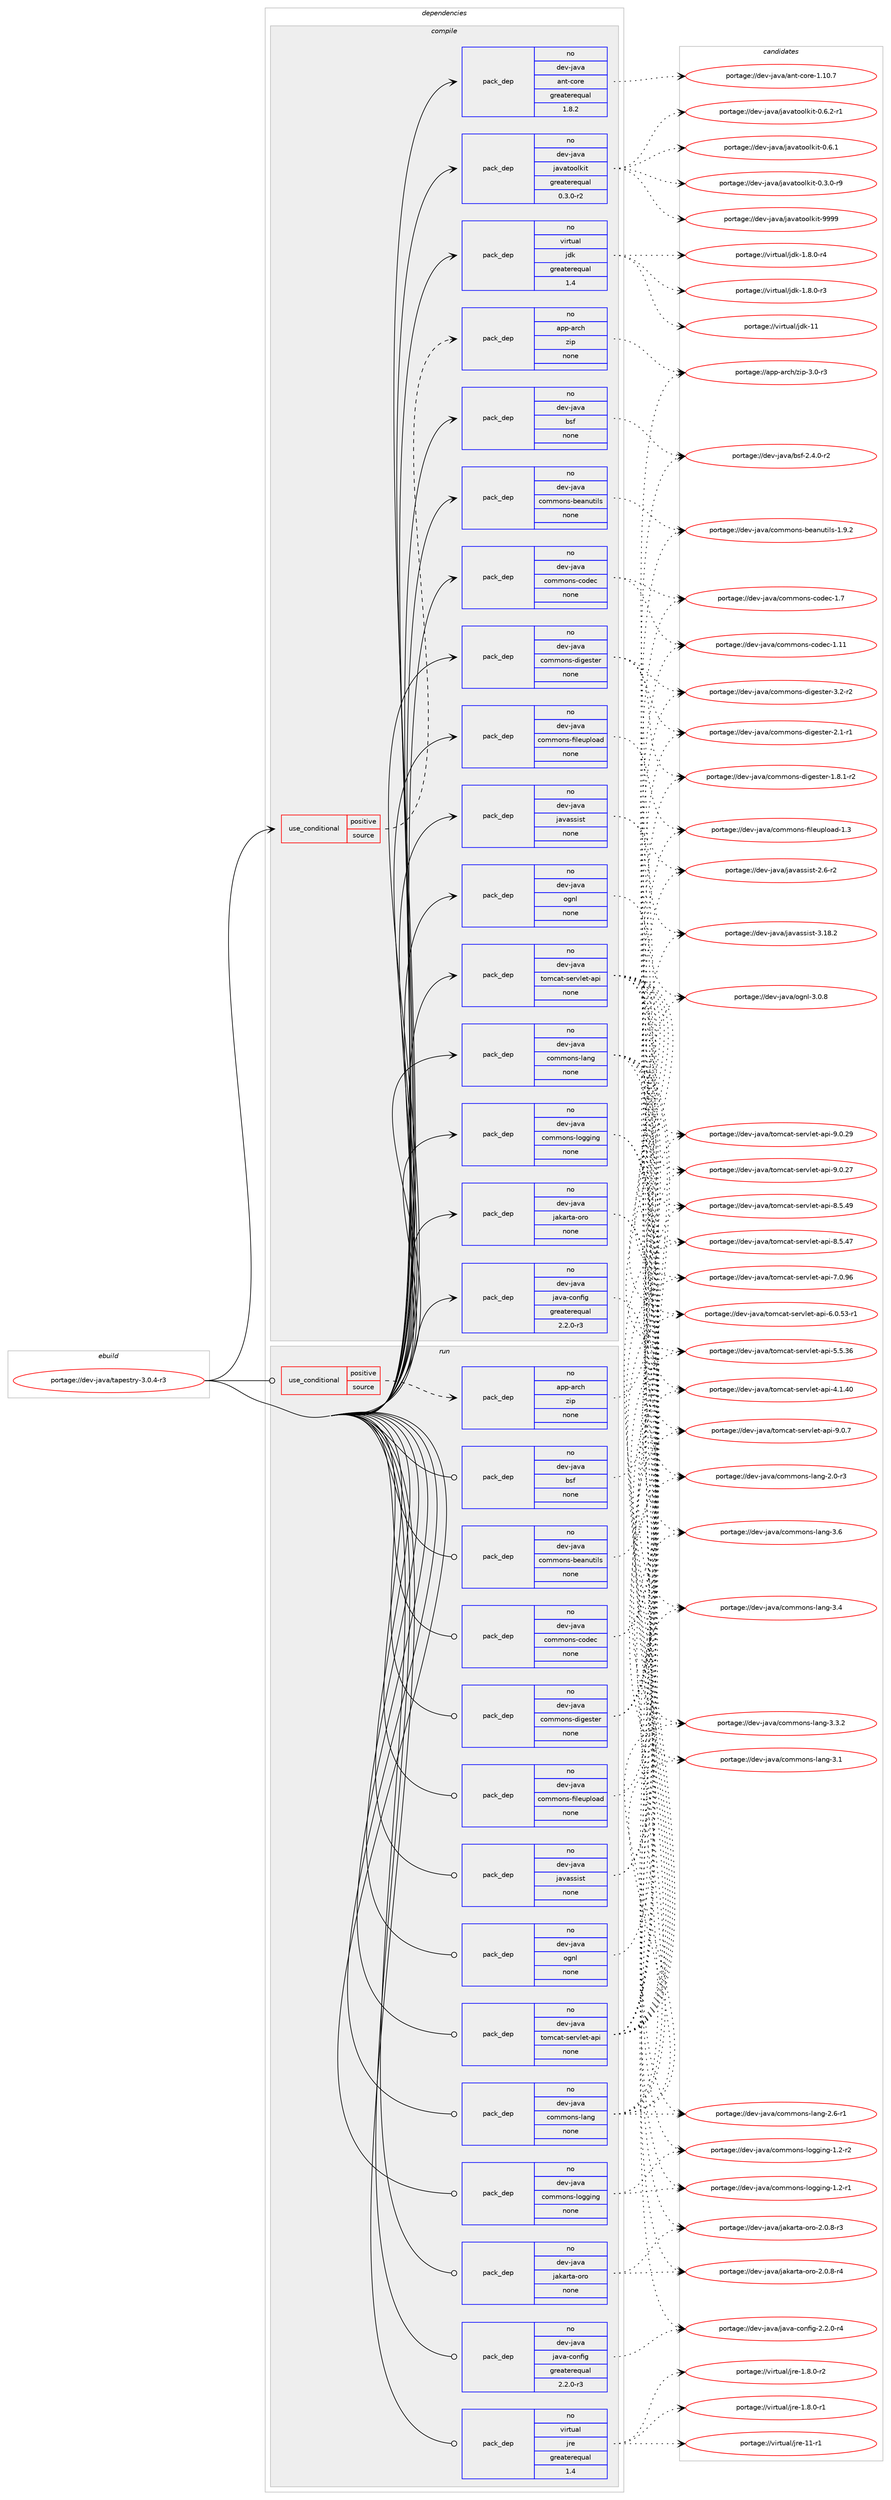 digraph prolog {

# *************
# Graph options
# *************

newrank=true;
concentrate=true;
compound=true;
graph [rankdir=LR,fontname=Helvetica,fontsize=10,ranksep=1.5];#, ranksep=2.5, nodesep=0.2];
edge  [arrowhead=vee];
node  [fontname=Helvetica,fontsize=10];

# **********
# The ebuild
# **********

subgraph cluster_leftcol {
color=gray;
label=<<i>ebuild</i>>;
id [label="portage://dev-java/tapestry-3.0.4-r3", color=red, width=4, href="../dev-java/tapestry-3.0.4-r3.svg"];
}

# ****************
# The dependencies
# ****************

subgraph cluster_midcol {
color=gray;
label=<<i>dependencies</i>>;
subgraph cluster_compile {
fillcolor="#eeeeee";
style=filled;
label=<<i>compile</i>>;
subgraph cond129150 {
dependency525650 [label=<<TABLE BORDER="0" CELLBORDER="1" CELLSPACING="0" CELLPADDING="4"><TR><TD ROWSPAN="3" CELLPADDING="10">use_conditional</TD></TR><TR><TD>positive</TD></TR><TR><TD>source</TD></TR></TABLE>>, shape=none, color=red];
subgraph pack390903 {
dependency525651 [label=<<TABLE BORDER="0" CELLBORDER="1" CELLSPACING="0" CELLPADDING="4" WIDTH="220"><TR><TD ROWSPAN="6" CELLPADDING="30">pack_dep</TD></TR><TR><TD WIDTH="110">no</TD></TR><TR><TD>app-arch</TD></TR><TR><TD>zip</TD></TR><TR><TD>none</TD></TR><TR><TD></TD></TR></TABLE>>, shape=none, color=blue];
}
dependency525650:e -> dependency525651:w [weight=20,style="dashed",arrowhead="vee"];
}
id:e -> dependency525650:w [weight=20,style="solid",arrowhead="vee"];
subgraph pack390904 {
dependency525652 [label=<<TABLE BORDER="0" CELLBORDER="1" CELLSPACING="0" CELLPADDING="4" WIDTH="220"><TR><TD ROWSPAN="6" CELLPADDING="30">pack_dep</TD></TR><TR><TD WIDTH="110">no</TD></TR><TR><TD>dev-java</TD></TR><TR><TD>ant-core</TD></TR><TR><TD>greaterequal</TD></TR><TR><TD>1.8.2</TD></TR></TABLE>>, shape=none, color=blue];
}
id:e -> dependency525652:w [weight=20,style="solid",arrowhead="vee"];
subgraph pack390905 {
dependency525653 [label=<<TABLE BORDER="0" CELLBORDER="1" CELLSPACING="0" CELLPADDING="4" WIDTH="220"><TR><TD ROWSPAN="6" CELLPADDING="30">pack_dep</TD></TR><TR><TD WIDTH="110">no</TD></TR><TR><TD>dev-java</TD></TR><TR><TD>bsf</TD></TR><TR><TD>none</TD></TR><TR><TD></TD></TR></TABLE>>, shape=none, color=blue];
}
id:e -> dependency525653:w [weight=20,style="solid",arrowhead="vee"];
subgraph pack390906 {
dependency525654 [label=<<TABLE BORDER="0" CELLBORDER="1" CELLSPACING="0" CELLPADDING="4" WIDTH="220"><TR><TD ROWSPAN="6" CELLPADDING="30">pack_dep</TD></TR><TR><TD WIDTH="110">no</TD></TR><TR><TD>dev-java</TD></TR><TR><TD>commons-beanutils</TD></TR><TR><TD>none</TD></TR><TR><TD></TD></TR></TABLE>>, shape=none, color=blue];
}
id:e -> dependency525654:w [weight=20,style="solid",arrowhead="vee"];
subgraph pack390907 {
dependency525655 [label=<<TABLE BORDER="0" CELLBORDER="1" CELLSPACING="0" CELLPADDING="4" WIDTH="220"><TR><TD ROWSPAN="6" CELLPADDING="30">pack_dep</TD></TR><TR><TD WIDTH="110">no</TD></TR><TR><TD>dev-java</TD></TR><TR><TD>commons-codec</TD></TR><TR><TD>none</TD></TR><TR><TD></TD></TR></TABLE>>, shape=none, color=blue];
}
id:e -> dependency525655:w [weight=20,style="solid",arrowhead="vee"];
subgraph pack390908 {
dependency525656 [label=<<TABLE BORDER="0" CELLBORDER="1" CELLSPACING="0" CELLPADDING="4" WIDTH="220"><TR><TD ROWSPAN="6" CELLPADDING="30">pack_dep</TD></TR><TR><TD WIDTH="110">no</TD></TR><TR><TD>dev-java</TD></TR><TR><TD>commons-digester</TD></TR><TR><TD>none</TD></TR><TR><TD></TD></TR></TABLE>>, shape=none, color=blue];
}
id:e -> dependency525656:w [weight=20,style="solid",arrowhead="vee"];
subgraph pack390909 {
dependency525657 [label=<<TABLE BORDER="0" CELLBORDER="1" CELLSPACING="0" CELLPADDING="4" WIDTH="220"><TR><TD ROWSPAN="6" CELLPADDING="30">pack_dep</TD></TR><TR><TD WIDTH="110">no</TD></TR><TR><TD>dev-java</TD></TR><TR><TD>commons-fileupload</TD></TR><TR><TD>none</TD></TR><TR><TD></TD></TR></TABLE>>, shape=none, color=blue];
}
id:e -> dependency525657:w [weight=20,style="solid",arrowhead="vee"];
subgraph pack390910 {
dependency525658 [label=<<TABLE BORDER="0" CELLBORDER="1" CELLSPACING="0" CELLPADDING="4" WIDTH="220"><TR><TD ROWSPAN="6" CELLPADDING="30">pack_dep</TD></TR><TR><TD WIDTH="110">no</TD></TR><TR><TD>dev-java</TD></TR><TR><TD>commons-lang</TD></TR><TR><TD>none</TD></TR><TR><TD></TD></TR></TABLE>>, shape=none, color=blue];
}
id:e -> dependency525658:w [weight=20,style="solid",arrowhead="vee"];
subgraph pack390911 {
dependency525659 [label=<<TABLE BORDER="0" CELLBORDER="1" CELLSPACING="0" CELLPADDING="4" WIDTH="220"><TR><TD ROWSPAN="6" CELLPADDING="30">pack_dep</TD></TR><TR><TD WIDTH="110">no</TD></TR><TR><TD>dev-java</TD></TR><TR><TD>commons-logging</TD></TR><TR><TD>none</TD></TR><TR><TD></TD></TR></TABLE>>, shape=none, color=blue];
}
id:e -> dependency525659:w [weight=20,style="solid",arrowhead="vee"];
subgraph pack390912 {
dependency525660 [label=<<TABLE BORDER="0" CELLBORDER="1" CELLSPACING="0" CELLPADDING="4" WIDTH="220"><TR><TD ROWSPAN="6" CELLPADDING="30">pack_dep</TD></TR><TR><TD WIDTH="110">no</TD></TR><TR><TD>dev-java</TD></TR><TR><TD>jakarta-oro</TD></TR><TR><TD>none</TD></TR><TR><TD></TD></TR></TABLE>>, shape=none, color=blue];
}
id:e -> dependency525660:w [weight=20,style="solid",arrowhead="vee"];
subgraph pack390913 {
dependency525661 [label=<<TABLE BORDER="0" CELLBORDER="1" CELLSPACING="0" CELLPADDING="4" WIDTH="220"><TR><TD ROWSPAN="6" CELLPADDING="30">pack_dep</TD></TR><TR><TD WIDTH="110">no</TD></TR><TR><TD>dev-java</TD></TR><TR><TD>java-config</TD></TR><TR><TD>greaterequal</TD></TR><TR><TD>2.2.0-r3</TD></TR></TABLE>>, shape=none, color=blue];
}
id:e -> dependency525661:w [weight=20,style="solid",arrowhead="vee"];
subgraph pack390914 {
dependency525662 [label=<<TABLE BORDER="0" CELLBORDER="1" CELLSPACING="0" CELLPADDING="4" WIDTH="220"><TR><TD ROWSPAN="6" CELLPADDING="30">pack_dep</TD></TR><TR><TD WIDTH="110">no</TD></TR><TR><TD>dev-java</TD></TR><TR><TD>javassist</TD></TR><TR><TD>none</TD></TR><TR><TD></TD></TR></TABLE>>, shape=none, color=blue];
}
id:e -> dependency525662:w [weight=20,style="solid",arrowhead="vee"];
subgraph pack390915 {
dependency525663 [label=<<TABLE BORDER="0" CELLBORDER="1" CELLSPACING="0" CELLPADDING="4" WIDTH="220"><TR><TD ROWSPAN="6" CELLPADDING="30">pack_dep</TD></TR><TR><TD WIDTH="110">no</TD></TR><TR><TD>dev-java</TD></TR><TR><TD>javatoolkit</TD></TR><TR><TD>greaterequal</TD></TR><TR><TD>0.3.0-r2</TD></TR></TABLE>>, shape=none, color=blue];
}
id:e -> dependency525663:w [weight=20,style="solid",arrowhead="vee"];
subgraph pack390916 {
dependency525664 [label=<<TABLE BORDER="0" CELLBORDER="1" CELLSPACING="0" CELLPADDING="4" WIDTH="220"><TR><TD ROWSPAN="6" CELLPADDING="30">pack_dep</TD></TR><TR><TD WIDTH="110">no</TD></TR><TR><TD>dev-java</TD></TR><TR><TD>ognl</TD></TR><TR><TD>none</TD></TR><TR><TD></TD></TR></TABLE>>, shape=none, color=blue];
}
id:e -> dependency525664:w [weight=20,style="solid",arrowhead="vee"];
subgraph pack390917 {
dependency525665 [label=<<TABLE BORDER="0" CELLBORDER="1" CELLSPACING="0" CELLPADDING="4" WIDTH="220"><TR><TD ROWSPAN="6" CELLPADDING="30">pack_dep</TD></TR><TR><TD WIDTH="110">no</TD></TR><TR><TD>dev-java</TD></TR><TR><TD>tomcat-servlet-api</TD></TR><TR><TD>none</TD></TR><TR><TD></TD></TR></TABLE>>, shape=none, color=blue];
}
id:e -> dependency525665:w [weight=20,style="solid",arrowhead="vee"];
subgraph pack390918 {
dependency525666 [label=<<TABLE BORDER="0" CELLBORDER="1" CELLSPACING="0" CELLPADDING="4" WIDTH="220"><TR><TD ROWSPAN="6" CELLPADDING="30">pack_dep</TD></TR><TR><TD WIDTH="110">no</TD></TR><TR><TD>virtual</TD></TR><TR><TD>jdk</TD></TR><TR><TD>greaterequal</TD></TR><TR><TD>1.4</TD></TR></TABLE>>, shape=none, color=blue];
}
id:e -> dependency525666:w [weight=20,style="solid",arrowhead="vee"];
}
subgraph cluster_compileandrun {
fillcolor="#eeeeee";
style=filled;
label=<<i>compile and run</i>>;
}
subgraph cluster_run {
fillcolor="#eeeeee";
style=filled;
label=<<i>run</i>>;
subgraph cond129151 {
dependency525667 [label=<<TABLE BORDER="0" CELLBORDER="1" CELLSPACING="0" CELLPADDING="4"><TR><TD ROWSPAN="3" CELLPADDING="10">use_conditional</TD></TR><TR><TD>positive</TD></TR><TR><TD>source</TD></TR></TABLE>>, shape=none, color=red];
subgraph pack390919 {
dependency525668 [label=<<TABLE BORDER="0" CELLBORDER="1" CELLSPACING="0" CELLPADDING="4" WIDTH="220"><TR><TD ROWSPAN="6" CELLPADDING="30">pack_dep</TD></TR><TR><TD WIDTH="110">no</TD></TR><TR><TD>app-arch</TD></TR><TR><TD>zip</TD></TR><TR><TD>none</TD></TR><TR><TD></TD></TR></TABLE>>, shape=none, color=blue];
}
dependency525667:e -> dependency525668:w [weight=20,style="dashed",arrowhead="vee"];
}
id:e -> dependency525667:w [weight=20,style="solid",arrowhead="odot"];
subgraph pack390920 {
dependency525669 [label=<<TABLE BORDER="0" CELLBORDER="1" CELLSPACING="0" CELLPADDING="4" WIDTH="220"><TR><TD ROWSPAN="6" CELLPADDING="30">pack_dep</TD></TR><TR><TD WIDTH="110">no</TD></TR><TR><TD>dev-java</TD></TR><TR><TD>bsf</TD></TR><TR><TD>none</TD></TR><TR><TD></TD></TR></TABLE>>, shape=none, color=blue];
}
id:e -> dependency525669:w [weight=20,style="solid",arrowhead="odot"];
subgraph pack390921 {
dependency525670 [label=<<TABLE BORDER="0" CELLBORDER="1" CELLSPACING="0" CELLPADDING="4" WIDTH="220"><TR><TD ROWSPAN="6" CELLPADDING="30">pack_dep</TD></TR><TR><TD WIDTH="110">no</TD></TR><TR><TD>dev-java</TD></TR><TR><TD>commons-beanutils</TD></TR><TR><TD>none</TD></TR><TR><TD></TD></TR></TABLE>>, shape=none, color=blue];
}
id:e -> dependency525670:w [weight=20,style="solid",arrowhead="odot"];
subgraph pack390922 {
dependency525671 [label=<<TABLE BORDER="0" CELLBORDER="1" CELLSPACING="0" CELLPADDING="4" WIDTH="220"><TR><TD ROWSPAN="6" CELLPADDING="30">pack_dep</TD></TR><TR><TD WIDTH="110">no</TD></TR><TR><TD>dev-java</TD></TR><TR><TD>commons-codec</TD></TR><TR><TD>none</TD></TR><TR><TD></TD></TR></TABLE>>, shape=none, color=blue];
}
id:e -> dependency525671:w [weight=20,style="solid",arrowhead="odot"];
subgraph pack390923 {
dependency525672 [label=<<TABLE BORDER="0" CELLBORDER="1" CELLSPACING="0" CELLPADDING="4" WIDTH="220"><TR><TD ROWSPAN="6" CELLPADDING="30">pack_dep</TD></TR><TR><TD WIDTH="110">no</TD></TR><TR><TD>dev-java</TD></TR><TR><TD>commons-digester</TD></TR><TR><TD>none</TD></TR><TR><TD></TD></TR></TABLE>>, shape=none, color=blue];
}
id:e -> dependency525672:w [weight=20,style="solid",arrowhead="odot"];
subgraph pack390924 {
dependency525673 [label=<<TABLE BORDER="0" CELLBORDER="1" CELLSPACING="0" CELLPADDING="4" WIDTH="220"><TR><TD ROWSPAN="6" CELLPADDING="30">pack_dep</TD></TR><TR><TD WIDTH="110">no</TD></TR><TR><TD>dev-java</TD></TR><TR><TD>commons-fileupload</TD></TR><TR><TD>none</TD></TR><TR><TD></TD></TR></TABLE>>, shape=none, color=blue];
}
id:e -> dependency525673:w [weight=20,style="solid",arrowhead="odot"];
subgraph pack390925 {
dependency525674 [label=<<TABLE BORDER="0" CELLBORDER="1" CELLSPACING="0" CELLPADDING="4" WIDTH="220"><TR><TD ROWSPAN="6" CELLPADDING="30">pack_dep</TD></TR><TR><TD WIDTH="110">no</TD></TR><TR><TD>dev-java</TD></TR><TR><TD>commons-lang</TD></TR><TR><TD>none</TD></TR><TR><TD></TD></TR></TABLE>>, shape=none, color=blue];
}
id:e -> dependency525674:w [weight=20,style="solid",arrowhead="odot"];
subgraph pack390926 {
dependency525675 [label=<<TABLE BORDER="0" CELLBORDER="1" CELLSPACING="0" CELLPADDING="4" WIDTH="220"><TR><TD ROWSPAN="6" CELLPADDING="30">pack_dep</TD></TR><TR><TD WIDTH="110">no</TD></TR><TR><TD>dev-java</TD></TR><TR><TD>commons-logging</TD></TR><TR><TD>none</TD></TR><TR><TD></TD></TR></TABLE>>, shape=none, color=blue];
}
id:e -> dependency525675:w [weight=20,style="solid",arrowhead="odot"];
subgraph pack390927 {
dependency525676 [label=<<TABLE BORDER="0" CELLBORDER="1" CELLSPACING="0" CELLPADDING="4" WIDTH="220"><TR><TD ROWSPAN="6" CELLPADDING="30">pack_dep</TD></TR><TR><TD WIDTH="110">no</TD></TR><TR><TD>dev-java</TD></TR><TR><TD>jakarta-oro</TD></TR><TR><TD>none</TD></TR><TR><TD></TD></TR></TABLE>>, shape=none, color=blue];
}
id:e -> dependency525676:w [weight=20,style="solid",arrowhead="odot"];
subgraph pack390928 {
dependency525677 [label=<<TABLE BORDER="0" CELLBORDER="1" CELLSPACING="0" CELLPADDING="4" WIDTH="220"><TR><TD ROWSPAN="6" CELLPADDING="30">pack_dep</TD></TR><TR><TD WIDTH="110">no</TD></TR><TR><TD>dev-java</TD></TR><TR><TD>java-config</TD></TR><TR><TD>greaterequal</TD></TR><TR><TD>2.2.0-r3</TD></TR></TABLE>>, shape=none, color=blue];
}
id:e -> dependency525677:w [weight=20,style="solid",arrowhead="odot"];
subgraph pack390929 {
dependency525678 [label=<<TABLE BORDER="0" CELLBORDER="1" CELLSPACING="0" CELLPADDING="4" WIDTH="220"><TR><TD ROWSPAN="6" CELLPADDING="30">pack_dep</TD></TR><TR><TD WIDTH="110">no</TD></TR><TR><TD>dev-java</TD></TR><TR><TD>javassist</TD></TR><TR><TD>none</TD></TR><TR><TD></TD></TR></TABLE>>, shape=none, color=blue];
}
id:e -> dependency525678:w [weight=20,style="solid",arrowhead="odot"];
subgraph pack390930 {
dependency525679 [label=<<TABLE BORDER="0" CELLBORDER="1" CELLSPACING="0" CELLPADDING="4" WIDTH="220"><TR><TD ROWSPAN="6" CELLPADDING="30">pack_dep</TD></TR><TR><TD WIDTH="110">no</TD></TR><TR><TD>dev-java</TD></TR><TR><TD>ognl</TD></TR><TR><TD>none</TD></TR><TR><TD></TD></TR></TABLE>>, shape=none, color=blue];
}
id:e -> dependency525679:w [weight=20,style="solid",arrowhead="odot"];
subgraph pack390931 {
dependency525680 [label=<<TABLE BORDER="0" CELLBORDER="1" CELLSPACING="0" CELLPADDING="4" WIDTH="220"><TR><TD ROWSPAN="6" CELLPADDING="30">pack_dep</TD></TR><TR><TD WIDTH="110">no</TD></TR><TR><TD>dev-java</TD></TR><TR><TD>tomcat-servlet-api</TD></TR><TR><TD>none</TD></TR><TR><TD></TD></TR></TABLE>>, shape=none, color=blue];
}
id:e -> dependency525680:w [weight=20,style="solid",arrowhead="odot"];
subgraph pack390932 {
dependency525681 [label=<<TABLE BORDER="0" CELLBORDER="1" CELLSPACING="0" CELLPADDING="4" WIDTH="220"><TR><TD ROWSPAN="6" CELLPADDING="30">pack_dep</TD></TR><TR><TD WIDTH="110">no</TD></TR><TR><TD>virtual</TD></TR><TR><TD>jre</TD></TR><TR><TD>greaterequal</TD></TR><TR><TD>1.4</TD></TR></TABLE>>, shape=none, color=blue];
}
id:e -> dependency525681:w [weight=20,style="solid",arrowhead="odot"];
}
}

# **************
# The candidates
# **************

subgraph cluster_choices {
rank=same;
color=gray;
label=<<i>candidates</i>>;

subgraph choice390903 {
color=black;
nodesep=1;
choice9711211245971149910447122105112455146484511451 [label="portage://app-arch/zip-3.0-r3", color=red, width=4,href="../app-arch/zip-3.0-r3.svg"];
dependency525651:e -> choice9711211245971149910447122105112455146484511451:w [style=dotted,weight="100"];
}
subgraph choice390904 {
color=black;
nodesep=1;
choice1001011184510697118974797110116459911111410145494649484655 [label="portage://dev-java/ant-core-1.10.7", color=red, width=4,href="../dev-java/ant-core-1.10.7.svg"];
dependency525652:e -> choice1001011184510697118974797110116459911111410145494649484655:w [style=dotted,weight="100"];
}
subgraph choice390905 {
color=black;
nodesep=1;
choice10010111845106971189747981151024550465246484511450 [label="portage://dev-java/bsf-2.4.0-r2", color=red, width=4,href="../dev-java/bsf-2.4.0-r2.svg"];
dependency525653:e -> choice10010111845106971189747981151024550465246484511450:w [style=dotted,weight="100"];
}
subgraph choice390906 {
color=black;
nodesep=1;
choice1001011184510697118974799111109109111110115459810197110117116105108115454946574650 [label="portage://dev-java/commons-beanutils-1.9.2", color=red, width=4,href="../dev-java/commons-beanutils-1.9.2.svg"];
dependency525654:e -> choice1001011184510697118974799111109109111110115459810197110117116105108115454946574650:w [style=dotted,weight="100"];
}
subgraph choice390907 {
color=black;
nodesep=1;
choice100101118451069711897479911110910911111011545991111001019945494655 [label="portage://dev-java/commons-codec-1.7", color=red, width=4,href="../dev-java/commons-codec-1.7.svg"];
choice10010111845106971189747991111091091111101154599111100101994549464949 [label="portage://dev-java/commons-codec-1.11", color=red, width=4,href="../dev-java/commons-codec-1.11.svg"];
dependency525655:e -> choice100101118451069711897479911110910911111011545991111001019945494655:w [style=dotted,weight="100"];
dependency525655:e -> choice10010111845106971189747991111091091111101154599111100101994549464949:w [style=dotted,weight="100"];
}
subgraph choice390908 {
color=black;
nodesep=1;
choice100101118451069711897479911110910911111011545100105103101115116101114455146504511450 [label="portage://dev-java/commons-digester-3.2-r2", color=red, width=4,href="../dev-java/commons-digester-3.2-r2.svg"];
choice100101118451069711897479911110910911111011545100105103101115116101114455046494511449 [label="portage://dev-java/commons-digester-2.1-r1", color=red, width=4,href="../dev-java/commons-digester-2.1-r1.svg"];
choice1001011184510697118974799111109109111110115451001051031011151161011144549465646494511450 [label="portage://dev-java/commons-digester-1.8.1-r2", color=red, width=4,href="../dev-java/commons-digester-1.8.1-r2.svg"];
dependency525656:e -> choice100101118451069711897479911110910911111011545100105103101115116101114455146504511450:w [style=dotted,weight="100"];
dependency525656:e -> choice100101118451069711897479911110910911111011545100105103101115116101114455046494511449:w [style=dotted,weight="100"];
dependency525656:e -> choice1001011184510697118974799111109109111110115451001051031011151161011144549465646494511450:w [style=dotted,weight="100"];
}
subgraph choice390909 {
color=black;
nodesep=1;
choice1001011184510697118974799111109109111110115451021051081011171121081119710045494651 [label="portage://dev-java/commons-fileupload-1.3", color=red, width=4,href="../dev-java/commons-fileupload-1.3.svg"];
dependency525657:e -> choice1001011184510697118974799111109109111110115451021051081011171121081119710045494651:w [style=dotted,weight="100"];
}
subgraph choice390910 {
color=black;
nodesep=1;
choice1001011184510697118974799111109109111110115451089711010345514654 [label="portage://dev-java/commons-lang-3.6", color=red, width=4,href="../dev-java/commons-lang-3.6.svg"];
choice1001011184510697118974799111109109111110115451089711010345514652 [label="portage://dev-java/commons-lang-3.4", color=red, width=4,href="../dev-java/commons-lang-3.4.svg"];
choice10010111845106971189747991111091091111101154510897110103455146514650 [label="portage://dev-java/commons-lang-3.3.2", color=red, width=4,href="../dev-java/commons-lang-3.3.2.svg"];
choice1001011184510697118974799111109109111110115451089711010345514649 [label="portage://dev-java/commons-lang-3.1", color=red, width=4,href="../dev-java/commons-lang-3.1.svg"];
choice10010111845106971189747991111091091111101154510897110103455046544511449 [label="portage://dev-java/commons-lang-2.6-r1", color=red, width=4,href="../dev-java/commons-lang-2.6-r1.svg"];
choice10010111845106971189747991111091091111101154510897110103455046484511451 [label="portage://dev-java/commons-lang-2.0-r3", color=red, width=4,href="../dev-java/commons-lang-2.0-r3.svg"];
dependency525658:e -> choice1001011184510697118974799111109109111110115451089711010345514654:w [style=dotted,weight="100"];
dependency525658:e -> choice1001011184510697118974799111109109111110115451089711010345514652:w [style=dotted,weight="100"];
dependency525658:e -> choice10010111845106971189747991111091091111101154510897110103455146514650:w [style=dotted,weight="100"];
dependency525658:e -> choice1001011184510697118974799111109109111110115451089711010345514649:w [style=dotted,weight="100"];
dependency525658:e -> choice10010111845106971189747991111091091111101154510897110103455046544511449:w [style=dotted,weight="100"];
dependency525658:e -> choice10010111845106971189747991111091091111101154510897110103455046484511451:w [style=dotted,weight="100"];
}
subgraph choice390911 {
color=black;
nodesep=1;
choice100101118451069711897479911110910911111011545108111103103105110103454946504511450 [label="portage://dev-java/commons-logging-1.2-r2", color=red, width=4,href="../dev-java/commons-logging-1.2-r2.svg"];
choice100101118451069711897479911110910911111011545108111103103105110103454946504511449 [label="portage://dev-java/commons-logging-1.2-r1", color=red, width=4,href="../dev-java/commons-logging-1.2-r1.svg"];
dependency525659:e -> choice100101118451069711897479911110910911111011545108111103103105110103454946504511450:w [style=dotted,weight="100"];
dependency525659:e -> choice100101118451069711897479911110910911111011545108111103103105110103454946504511449:w [style=dotted,weight="100"];
}
subgraph choice390912 {
color=black;
nodesep=1;
choice10010111845106971189747106971079711411697451111141114550464846564511452 [label="portage://dev-java/jakarta-oro-2.0.8-r4", color=red, width=4,href="../dev-java/jakarta-oro-2.0.8-r4.svg"];
choice10010111845106971189747106971079711411697451111141114550464846564511451 [label="portage://dev-java/jakarta-oro-2.0.8-r3", color=red, width=4,href="../dev-java/jakarta-oro-2.0.8-r3.svg"];
dependency525660:e -> choice10010111845106971189747106971079711411697451111141114550464846564511452:w [style=dotted,weight="100"];
dependency525660:e -> choice10010111845106971189747106971079711411697451111141114550464846564511451:w [style=dotted,weight="100"];
}
subgraph choice390913 {
color=black;
nodesep=1;
choice10010111845106971189747106971189745991111101021051034550465046484511452 [label="portage://dev-java/java-config-2.2.0-r4", color=red, width=4,href="../dev-java/java-config-2.2.0-r4.svg"];
dependency525661:e -> choice10010111845106971189747106971189745991111101021051034550465046484511452:w [style=dotted,weight="100"];
}
subgraph choice390914 {
color=black;
nodesep=1;
choice10010111845106971189747106971189711511510511511645514649564650 [label="portage://dev-java/javassist-3.18.2", color=red, width=4,href="../dev-java/javassist-3.18.2.svg"];
choice100101118451069711897471069711897115115105115116455046544511450 [label="portage://dev-java/javassist-2.6-r2", color=red, width=4,href="../dev-java/javassist-2.6-r2.svg"];
dependency525662:e -> choice10010111845106971189747106971189711511510511511645514649564650:w [style=dotted,weight="100"];
dependency525662:e -> choice100101118451069711897471069711897115115105115116455046544511450:w [style=dotted,weight="100"];
}
subgraph choice390915 {
color=black;
nodesep=1;
choice1001011184510697118974710697118971161111111081071051164557575757 [label="portage://dev-java/javatoolkit-9999", color=red, width=4,href="../dev-java/javatoolkit-9999.svg"];
choice1001011184510697118974710697118971161111111081071051164548465446504511449 [label="portage://dev-java/javatoolkit-0.6.2-r1", color=red, width=4,href="../dev-java/javatoolkit-0.6.2-r1.svg"];
choice100101118451069711897471069711897116111111108107105116454846544649 [label="portage://dev-java/javatoolkit-0.6.1", color=red, width=4,href="../dev-java/javatoolkit-0.6.1.svg"];
choice1001011184510697118974710697118971161111111081071051164548465146484511457 [label="portage://dev-java/javatoolkit-0.3.0-r9", color=red, width=4,href="../dev-java/javatoolkit-0.3.0-r9.svg"];
dependency525663:e -> choice1001011184510697118974710697118971161111111081071051164557575757:w [style=dotted,weight="100"];
dependency525663:e -> choice1001011184510697118974710697118971161111111081071051164548465446504511449:w [style=dotted,weight="100"];
dependency525663:e -> choice100101118451069711897471069711897116111111108107105116454846544649:w [style=dotted,weight="100"];
dependency525663:e -> choice1001011184510697118974710697118971161111111081071051164548465146484511457:w [style=dotted,weight="100"];
}
subgraph choice390916 {
color=black;
nodesep=1;
choice10010111845106971189747111103110108455146484656 [label="portage://dev-java/ognl-3.0.8", color=red, width=4,href="../dev-java/ognl-3.0.8.svg"];
dependency525664:e -> choice10010111845106971189747111103110108455146484656:w [style=dotted,weight="100"];
}
subgraph choice390917 {
color=black;
nodesep=1;
choice100101118451069711897471161111099997116451151011141181081011164597112105455746484655 [label="portage://dev-java/tomcat-servlet-api-9.0.7", color=red, width=4,href="../dev-java/tomcat-servlet-api-9.0.7.svg"];
choice10010111845106971189747116111109999711645115101114118108101116459711210545574648465057 [label="portage://dev-java/tomcat-servlet-api-9.0.29", color=red, width=4,href="../dev-java/tomcat-servlet-api-9.0.29.svg"];
choice10010111845106971189747116111109999711645115101114118108101116459711210545574648465055 [label="portage://dev-java/tomcat-servlet-api-9.0.27", color=red, width=4,href="../dev-java/tomcat-servlet-api-9.0.27.svg"];
choice10010111845106971189747116111109999711645115101114118108101116459711210545564653465257 [label="portage://dev-java/tomcat-servlet-api-8.5.49", color=red, width=4,href="../dev-java/tomcat-servlet-api-8.5.49.svg"];
choice10010111845106971189747116111109999711645115101114118108101116459711210545564653465255 [label="portage://dev-java/tomcat-servlet-api-8.5.47", color=red, width=4,href="../dev-java/tomcat-servlet-api-8.5.47.svg"];
choice10010111845106971189747116111109999711645115101114118108101116459711210545554648465754 [label="portage://dev-java/tomcat-servlet-api-7.0.96", color=red, width=4,href="../dev-java/tomcat-servlet-api-7.0.96.svg"];
choice100101118451069711897471161111099997116451151011141181081011164597112105455446484653514511449 [label="portage://dev-java/tomcat-servlet-api-6.0.53-r1", color=red, width=4,href="../dev-java/tomcat-servlet-api-6.0.53-r1.svg"];
choice10010111845106971189747116111109999711645115101114118108101116459711210545534653465154 [label="portage://dev-java/tomcat-servlet-api-5.5.36", color=red, width=4,href="../dev-java/tomcat-servlet-api-5.5.36.svg"];
choice10010111845106971189747116111109999711645115101114118108101116459711210545524649465248 [label="portage://dev-java/tomcat-servlet-api-4.1.40", color=red, width=4,href="../dev-java/tomcat-servlet-api-4.1.40.svg"];
dependency525665:e -> choice100101118451069711897471161111099997116451151011141181081011164597112105455746484655:w [style=dotted,weight="100"];
dependency525665:e -> choice10010111845106971189747116111109999711645115101114118108101116459711210545574648465057:w [style=dotted,weight="100"];
dependency525665:e -> choice10010111845106971189747116111109999711645115101114118108101116459711210545574648465055:w [style=dotted,weight="100"];
dependency525665:e -> choice10010111845106971189747116111109999711645115101114118108101116459711210545564653465257:w [style=dotted,weight="100"];
dependency525665:e -> choice10010111845106971189747116111109999711645115101114118108101116459711210545564653465255:w [style=dotted,weight="100"];
dependency525665:e -> choice10010111845106971189747116111109999711645115101114118108101116459711210545554648465754:w [style=dotted,weight="100"];
dependency525665:e -> choice100101118451069711897471161111099997116451151011141181081011164597112105455446484653514511449:w [style=dotted,weight="100"];
dependency525665:e -> choice10010111845106971189747116111109999711645115101114118108101116459711210545534653465154:w [style=dotted,weight="100"];
dependency525665:e -> choice10010111845106971189747116111109999711645115101114118108101116459711210545524649465248:w [style=dotted,weight="100"];
}
subgraph choice390918 {
color=black;
nodesep=1;
choice1181051141161179710847106100107454949 [label="portage://virtual/jdk-11", color=red, width=4,href="../virtual/jdk-11.svg"];
choice11810511411611797108471061001074549465646484511452 [label="portage://virtual/jdk-1.8.0-r4", color=red, width=4,href="../virtual/jdk-1.8.0-r4.svg"];
choice11810511411611797108471061001074549465646484511451 [label="portage://virtual/jdk-1.8.0-r3", color=red, width=4,href="../virtual/jdk-1.8.0-r3.svg"];
dependency525666:e -> choice1181051141161179710847106100107454949:w [style=dotted,weight="100"];
dependency525666:e -> choice11810511411611797108471061001074549465646484511452:w [style=dotted,weight="100"];
dependency525666:e -> choice11810511411611797108471061001074549465646484511451:w [style=dotted,weight="100"];
}
subgraph choice390919 {
color=black;
nodesep=1;
choice9711211245971149910447122105112455146484511451 [label="portage://app-arch/zip-3.0-r3", color=red, width=4,href="../app-arch/zip-3.0-r3.svg"];
dependency525668:e -> choice9711211245971149910447122105112455146484511451:w [style=dotted,weight="100"];
}
subgraph choice390920 {
color=black;
nodesep=1;
choice10010111845106971189747981151024550465246484511450 [label="portage://dev-java/bsf-2.4.0-r2", color=red, width=4,href="../dev-java/bsf-2.4.0-r2.svg"];
dependency525669:e -> choice10010111845106971189747981151024550465246484511450:w [style=dotted,weight="100"];
}
subgraph choice390921 {
color=black;
nodesep=1;
choice1001011184510697118974799111109109111110115459810197110117116105108115454946574650 [label="portage://dev-java/commons-beanutils-1.9.2", color=red, width=4,href="../dev-java/commons-beanutils-1.9.2.svg"];
dependency525670:e -> choice1001011184510697118974799111109109111110115459810197110117116105108115454946574650:w [style=dotted,weight="100"];
}
subgraph choice390922 {
color=black;
nodesep=1;
choice100101118451069711897479911110910911111011545991111001019945494655 [label="portage://dev-java/commons-codec-1.7", color=red, width=4,href="../dev-java/commons-codec-1.7.svg"];
choice10010111845106971189747991111091091111101154599111100101994549464949 [label="portage://dev-java/commons-codec-1.11", color=red, width=4,href="../dev-java/commons-codec-1.11.svg"];
dependency525671:e -> choice100101118451069711897479911110910911111011545991111001019945494655:w [style=dotted,weight="100"];
dependency525671:e -> choice10010111845106971189747991111091091111101154599111100101994549464949:w [style=dotted,weight="100"];
}
subgraph choice390923 {
color=black;
nodesep=1;
choice100101118451069711897479911110910911111011545100105103101115116101114455146504511450 [label="portage://dev-java/commons-digester-3.2-r2", color=red, width=4,href="../dev-java/commons-digester-3.2-r2.svg"];
choice100101118451069711897479911110910911111011545100105103101115116101114455046494511449 [label="portage://dev-java/commons-digester-2.1-r1", color=red, width=4,href="../dev-java/commons-digester-2.1-r1.svg"];
choice1001011184510697118974799111109109111110115451001051031011151161011144549465646494511450 [label="portage://dev-java/commons-digester-1.8.1-r2", color=red, width=4,href="../dev-java/commons-digester-1.8.1-r2.svg"];
dependency525672:e -> choice100101118451069711897479911110910911111011545100105103101115116101114455146504511450:w [style=dotted,weight="100"];
dependency525672:e -> choice100101118451069711897479911110910911111011545100105103101115116101114455046494511449:w [style=dotted,weight="100"];
dependency525672:e -> choice1001011184510697118974799111109109111110115451001051031011151161011144549465646494511450:w [style=dotted,weight="100"];
}
subgraph choice390924 {
color=black;
nodesep=1;
choice1001011184510697118974799111109109111110115451021051081011171121081119710045494651 [label="portage://dev-java/commons-fileupload-1.3", color=red, width=4,href="../dev-java/commons-fileupload-1.3.svg"];
dependency525673:e -> choice1001011184510697118974799111109109111110115451021051081011171121081119710045494651:w [style=dotted,weight="100"];
}
subgraph choice390925 {
color=black;
nodesep=1;
choice1001011184510697118974799111109109111110115451089711010345514654 [label="portage://dev-java/commons-lang-3.6", color=red, width=4,href="../dev-java/commons-lang-3.6.svg"];
choice1001011184510697118974799111109109111110115451089711010345514652 [label="portage://dev-java/commons-lang-3.4", color=red, width=4,href="../dev-java/commons-lang-3.4.svg"];
choice10010111845106971189747991111091091111101154510897110103455146514650 [label="portage://dev-java/commons-lang-3.3.2", color=red, width=4,href="../dev-java/commons-lang-3.3.2.svg"];
choice1001011184510697118974799111109109111110115451089711010345514649 [label="portage://dev-java/commons-lang-3.1", color=red, width=4,href="../dev-java/commons-lang-3.1.svg"];
choice10010111845106971189747991111091091111101154510897110103455046544511449 [label="portage://dev-java/commons-lang-2.6-r1", color=red, width=4,href="../dev-java/commons-lang-2.6-r1.svg"];
choice10010111845106971189747991111091091111101154510897110103455046484511451 [label="portage://dev-java/commons-lang-2.0-r3", color=red, width=4,href="../dev-java/commons-lang-2.0-r3.svg"];
dependency525674:e -> choice1001011184510697118974799111109109111110115451089711010345514654:w [style=dotted,weight="100"];
dependency525674:e -> choice1001011184510697118974799111109109111110115451089711010345514652:w [style=dotted,weight="100"];
dependency525674:e -> choice10010111845106971189747991111091091111101154510897110103455146514650:w [style=dotted,weight="100"];
dependency525674:e -> choice1001011184510697118974799111109109111110115451089711010345514649:w [style=dotted,weight="100"];
dependency525674:e -> choice10010111845106971189747991111091091111101154510897110103455046544511449:w [style=dotted,weight="100"];
dependency525674:e -> choice10010111845106971189747991111091091111101154510897110103455046484511451:w [style=dotted,weight="100"];
}
subgraph choice390926 {
color=black;
nodesep=1;
choice100101118451069711897479911110910911111011545108111103103105110103454946504511450 [label="portage://dev-java/commons-logging-1.2-r2", color=red, width=4,href="../dev-java/commons-logging-1.2-r2.svg"];
choice100101118451069711897479911110910911111011545108111103103105110103454946504511449 [label="portage://dev-java/commons-logging-1.2-r1", color=red, width=4,href="../dev-java/commons-logging-1.2-r1.svg"];
dependency525675:e -> choice100101118451069711897479911110910911111011545108111103103105110103454946504511450:w [style=dotted,weight="100"];
dependency525675:e -> choice100101118451069711897479911110910911111011545108111103103105110103454946504511449:w [style=dotted,weight="100"];
}
subgraph choice390927 {
color=black;
nodesep=1;
choice10010111845106971189747106971079711411697451111141114550464846564511452 [label="portage://dev-java/jakarta-oro-2.0.8-r4", color=red, width=4,href="../dev-java/jakarta-oro-2.0.8-r4.svg"];
choice10010111845106971189747106971079711411697451111141114550464846564511451 [label="portage://dev-java/jakarta-oro-2.0.8-r3", color=red, width=4,href="../dev-java/jakarta-oro-2.0.8-r3.svg"];
dependency525676:e -> choice10010111845106971189747106971079711411697451111141114550464846564511452:w [style=dotted,weight="100"];
dependency525676:e -> choice10010111845106971189747106971079711411697451111141114550464846564511451:w [style=dotted,weight="100"];
}
subgraph choice390928 {
color=black;
nodesep=1;
choice10010111845106971189747106971189745991111101021051034550465046484511452 [label="portage://dev-java/java-config-2.2.0-r4", color=red, width=4,href="../dev-java/java-config-2.2.0-r4.svg"];
dependency525677:e -> choice10010111845106971189747106971189745991111101021051034550465046484511452:w [style=dotted,weight="100"];
}
subgraph choice390929 {
color=black;
nodesep=1;
choice10010111845106971189747106971189711511510511511645514649564650 [label="portage://dev-java/javassist-3.18.2", color=red, width=4,href="../dev-java/javassist-3.18.2.svg"];
choice100101118451069711897471069711897115115105115116455046544511450 [label="portage://dev-java/javassist-2.6-r2", color=red, width=4,href="../dev-java/javassist-2.6-r2.svg"];
dependency525678:e -> choice10010111845106971189747106971189711511510511511645514649564650:w [style=dotted,weight="100"];
dependency525678:e -> choice100101118451069711897471069711897115115105115116455046544511450:w [style=dotted,weight="100"];
}
subgraph choice390930 {
color=black;
nodesep=1;
choice10010111845106971189747111103110108455146484656 [label="portage://dev-java/ognl-3.0.8", color=red, width=4,href="../dev-java/ognl-3.0.8.svg"];
dependency525679:e -> choice10010111845106971189747111103110108455146484656:w [style=dotted,weight="100"];
}
subgraph choice390931 {
color=black;
nodesep=1;
choice100101118451069711897471161111099997116451151011141181081011164597112105455746484655 [label="portage://dev-java/tomcat-servlet-api-9.0.7", color=red, width=4,href="../dev-java/tomcat-servlet-api-9.0.7.svg"];
choice10010111845106971189747116111109999711645115101114118108101116459711210545574648465057 [label="portage://dev-java/tomcat-servlet-api-9.0.29", color=red, width=4,href="../dev-java/tomcat-servlet-api-9.0.29.svg"];
choice10010111845106971189747116111109999711645115101114118108101116459711210545574648465055 [label="portage://dev-java/tomcat-servlet-api-9.0.27", color=red, width=4,href="../dev-java/tomcat-servlet-api-9.0.27.svg"];
choice10010111845106971189747116111109999711645115101114118108101116459711210545564653465257 [label="portage://dev-java/tomcat-servlet-api-8.5.49", color=red, width=4,href="../dev-java/tomcat-servlet-api-8.5.49.svg"];
choice10010111845106971189747116111109999711645115101114118108101116459711210545564653465255 [label="portage://dev-java/tomcat-servlet-api-8.5.47", color=red, width=4,href="../dev-java/tomcat-servlet-api-8.5.47.svg"];
choice10010111845106971189747116111109999711645115101114118108101116459711210545554648465754 [label="portage://dev-java/tomcat-servlet-api-7.0.96", color=red, width=4,href="../dev-java/tomcat-servlet-api-7.0.96.svg"];
choice100101118451069711897471161111099997116451151011141181081011164597112105455446484653514511449 [label="portage://dev-java/tomcat-servlet-api-6.0.53-r1", color=red, width=4,href="../dev-java/tomcat-servlet-api-6.0.53-r1.svg"];
choice10010111845106971189747116111109999711645115101114118108101116459711210545534653465154 [label="portage://dev-java/tomcat-servlet-api-5.5.36", color=red, width=4,href="../dev-java/tomcat-servlet-api-5.5.36.svg"];
choice10010111845106971189747116111109999711645115101114118108101116459711210545524649465248 [label="portage://dev-java/tomcat-servlet-api-4.1.40", color=red, width=4,href="../dev-java/tomcat-servlet-api-4.1.40.svg"];
dependency525680:e -> choice100101118451069711897471161111099997116451151011141181081011164597112105455746484655:w [style=dotted,weight="100"];
dependency525680:e -> choice10010111845106971189747116111109999711645115101114118108101116459711210545574648465057:w [style=dotted,weight="100"];
dependency525680:e -> choice10010111845106971189747116111109999711645115101114118108101116459711210545574648465055:w [style=dotted,weight="100"];
dependency525680:e -> choice10010111845106971189747116111109999711645115101114118108101116459711210545564653465257:w [style=dotted,weight="100"];
dependency525680:e -> choice10010111845106971189747116111109999711645115101114118108101116459711210545564653465255:w [style=dotted,weight="100"];
dependency525680:e -> choice10010111845106971189747116111109999711645115101114118108101116459711210545554648465754:w [style=dotted,weight="100"];
dependency525680:e -> choice100101118451069711897471161111099997116451151011141181081011164597112105455446484653514511449:w [style=dotted,weight="100"];
dependency525680:e -> choice10010111845106971189747116111109999711645115101114118108101116459711210545534653465154:w [style=dotted,weight="100"];
dependency525680:e -> choice10010111845106971189747116111109999711645115101114118108101116459711210545524649465248:w [style=dotted,weight="100"];
}
subgraph choice390932 {
color=black;
nodesep=1;
choice11810511411611797108471061141014549494511449 [label="portage://virtual/jre-11-r1", color=red, width=4,href="../virtual/jre-11-r1.svg"];
choice11810511411611797108471061141014549465646484511450 [label="portage://virtual/jre-1.8.0-r2", color=red, width=4,href="../virtual/jre-1.8.0-r2.svg"];
choice11810511411611797108471061141014549465646484511449 [label="portage://virtual/jre-1.8.0-r1", color=red, width=4,href="../virtual/jre-1.8.0-r1.svg"];
dependency525681:e -> choice11810511411611797108471061141014549494511449:w [style=dotted,weight="100"];
dependency525681:e -> choice11810511411611797108471061141014549465646484511450:w [style=dotted,weight="100"];
dependency525681:e -> choice11810511411611797108471061141014549465646484511449:w [style=dotted,weight="100"];
}
}

}
